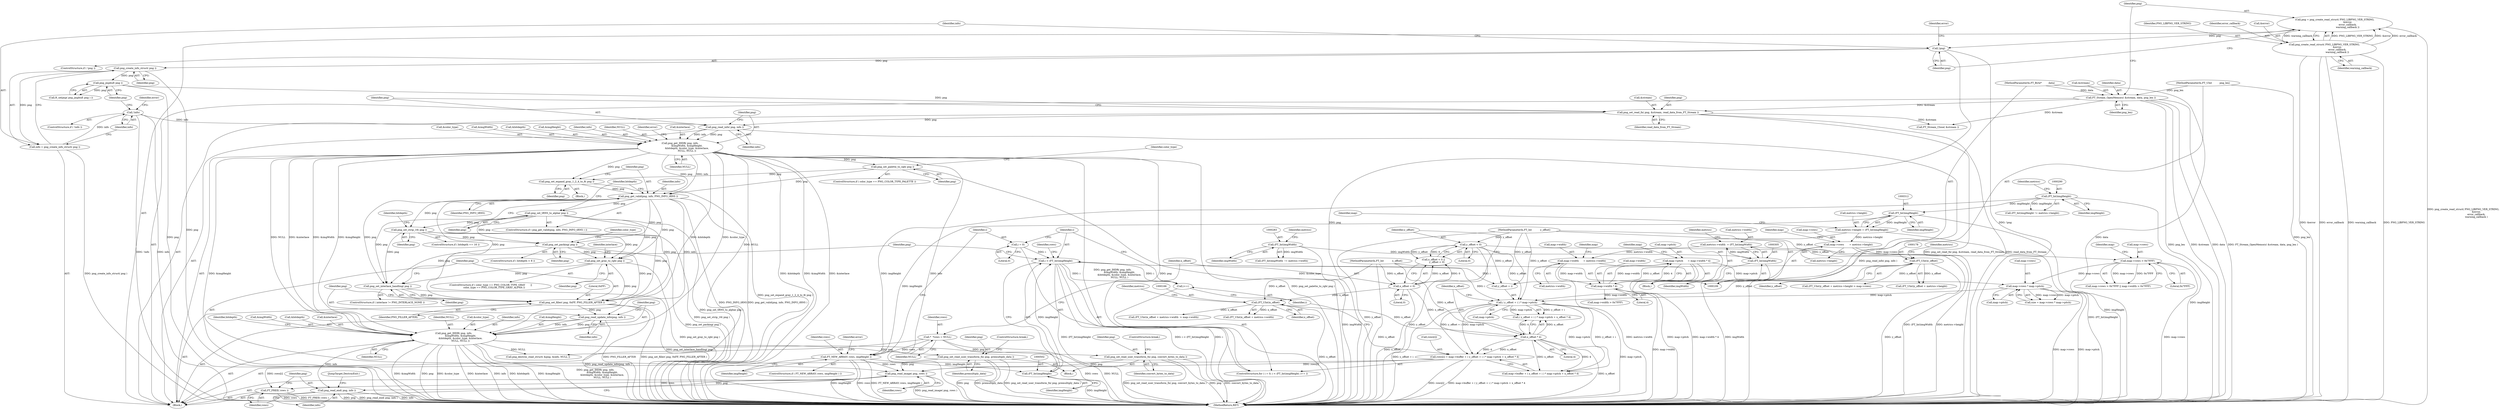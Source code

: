 digraph "0_savannah_b3500af717010137046ec4076d1e1c0641e33727_6@API" {
"1000525" [label="(Call,png_read_image( png, rows ))"];
"1000476" [label="(Call,png_set_read_user_transform_fn( png, premultiply_data ))"];
"1000437" [label="(Call,png_get_IHDR( png, info,\n                  &imgWidth, &imgHeight,\n                  &bitdepth, &color_type, &interlace,\n                  NULL, NULL ))"];
"1000434" [label="(Call,png_read_update_info(png, info ))"];
"1000430" [label="(Call,png_set_filler( png, 0xFF, PNG_FILLER_AFTER ))"];
"1000396" [label="(Call,png_get_valid(png, info, PNG_INFO_tRNS ))"];
"1000259" [label="(Call,png_get_IHDR( png, info,\n                  &imgWidth, &imgHeight,\n                  &bitdepth, &color_type, &interlace,\n                  NULL, NULL ))"];
"1000256" [label="(Call,png_read_info( png, info ))"];
"1000251" [label="(Call,png_set_read_fn( png, &stream, read_data_from_FT_Stream ))"];
"1000243" [label="(Call,png_jmpbuf( png ))"];
"1000225" [label="(Call,png_create_info_struct( png ))"];
"1000215" [label="(Call,!png)"];
"1000206" [label="(Call,png = png_create_read_struct( PNG_LIBPNG_VER_STRING,\n                                  &error,\n                                  error_callback,\n                                  warning_callback ))"];
"1000208" [label="(Call,png_create_read_struct( PNG_LIBPNG_VER_STRING,\n                                  &error,\n                                  error_callback,\n                                  warning_callback ))"];
"1000201" [label="(Call,FT_Stream_OpenMemory( &stream, data, png_len ))"];
"1000116" [label="(MethodParameterIn,FT_Byte*         data)"];
"1000117" [label="(MethodParameterIn,FT_UInt          png_len)"];
"1000228" [label="(Call,!info)"];
"1000223" [label="(Call,info = png_create_info_struct( png ))"];
"1000393" [label="(Call,png_set_expand_gray_1_2_4_to_8( png ))"];
"1000386" [label="(Call,png_set_palette_to_rgb( png ))"];
"1000400" [label="(Call,png_set_tRNS_to_alpha( png ))"];
"1000406" [label="(Call,png_set_strip_16( png ))"];
"1000422" [label="(Call,png_set_gray_to_rgb( png ))"];
"1000412" [label="(Call,png_set_packing( png ))"];
"1000428" [label="(Call,png_set_interlace_handling( png ))"];
"1000481" [label="(Call,png_set_read_user_transform_fn( png, convert_bytes_to_data ))"];
"1000506" [label="(Call,rows[i] = map->buffer + ( y_offset + i ) * map->pitch + x_offset * 4)"];
"1000515" [label="(Call,( y_offset + i ) * map->pitch)"];
"1000177" [label="(Call,(FT_UInt)y_offset)"];
"1000149" [label="(Call,y_offset < 0)"];
"1000112" [label="(MethodParameterIn,FT_Int           y_offset)"];
"1000499" [label="(Call,i < (FT_Int)imgHeight)"];
"1000496" [label="(Call,i = 0)"];
"1000504" [label="(Call,i++)"];
"1000501" [label="(Call,(FT_Int)imgHeight)"];
"1000486" [label="(Call,FT_NEW_ARRAY( rows, imgHeight ))"];
"1000141" [label="(Call,*  *rows = NULL)"];
"1000289" [label="(Call,(FT_Int)imgHeight)"];
"1000311" [label="(Call,(FT_Int)imgHeight)"];
"1000367" [label="(Call,map->rows * map->pitch)"];
"1000349" [label="(Call,map->rows > 0x7FFF)"];
"1000321" [label="(Call,map->rows       = metrics->height)"];
"1000307" [label="(Call,metrics->height = (FT_Int)imgHeight)"];
"1000333" [label="(Call,map->pitch      = map->width * 4)"];
"1000337" [label="(Call,map->width * 4)"];
"1000314" [label="(Call,map->width      = metrics->width)"];
"1000300" [label="(Call,metrics->width  = (FT_Int)imgWidth)"];
"1000304" [label="(Call,(FT_Int)imgWidth)"];
"1000282" [label="(Call,(FT_Int)imgWidth)"];
"1000522" [label="(Call,x_offset * 4)"];
"1000165" [label="(Call,(FT_UInt)x_offset)"];
"1000146" [label="(Call,x_offset < 0)"];
"1000111" [label="(MethodParameterIn,FT_Int           x_offset)"];
"1000528" [label="(Call,FT_FREE( rows ))"];
"1000530" [label="(Call,png_read_end( png, info ))"];
"1000519" [label="(Call,map->pitch)"];
"1000479" [label="(ControlStructure,break;)"];
"1000498" [label="(Literal,0)"];
"1000204" [label="(Identifier,data)"];
"1000431" [label="(Identifier,png)"];
"1000414" [label="(ControlStructure,if ( color_type == PNG_COLOR_TYPE_GRAY       ||\n         color_type == PNG_COLOR_TYPE_GRAY_ALPHA ))"];
"1000276" [label="(Identifier,error)"];
"1000225" [label="(Call,png_create_info_struct( png ))"];
"1000382" [label="(ControlStructure,if ( color_type == PNG_COLOR_TYPE_PALETTE ))"];
"1000438" [label="(Identifier,png)"];
"1000430" [label="(Call,png_set_filler( png, 0xFF, PNG_FILLER_AFTER ))"];
"1000435" [label="(Identifier,png)"];
"1000450" [label="(Identifier,NULL)"];
"1000281" [label="(Call,(FT_Int)imgWidth  != metrics->width)"];
"1000270" [label="(Call,&interlace)"];
"1000268" [label="(Call,&color_type)"];
"1000251" [label="(Call,png_set_read_fn( png, &stream, read_data_from_FT_Stream ))"];
"1000314" [label="(Call,map->width      = metrics->width)"];
"1000242" [label="(Call,ft_setjmp( png_jmpbuf( png ) ))"];
"1000219" [label="(Identifier,error)"];
"1000116" [label="(MethodParameterIn,FT_Byte*         data)"];
"1000175" [label="(Call,(FT_UInt)y_offset + metrics->height > map->rows)"];
"1000215" [label="(Call,!png)"];
"1000176" [label="(Call,(FT_UInt)y_offset + metrics->height)"];
"1000334" [label="(Call,map->pitch)"];
"1000528" [label="(Call,FT_FREE( rows ))"];
"1000407" [label="(Identifier,png)"];
"1000546" [label="(MethodReturn,RET)"];
"1000260" [label="(Identifier,png)"];
"1000423" [label="(Identifier,png)"];
"1000482" [label="(Identifier,png)"];
"1000150" [label="(Identifier,y_offset)"];
"1000524" [label="(Literal,4)"];
"1000417" [label="(Identifier,color_type)"];
"1000436" [label="(Identifier,info)"];
"1000397" [label="(Identifier,png)"];
"1000212" [label="(Identifier,error_callback)"];
"1000253" [label="(Call,&stream)"];
"1000485" [label="(ControlStructure,if ( FT_NEW_ARRAY( rows, imgHeight ) ))"];
"1000181" [label="(Identifier,metrics)"];
"1000504" [label="(Call,i++)"];
"1000311" [label="(Call,(FT_Int)imgHeight)"];
"1000262" [label="(Call,&imgWidth)"];
"1000321" [label="(Call,map->rows       = metrics->height)"];
"1000256" [label="(Call,png_read_info( png, info ))"];
"1000226" [label="(Identifier,png)"];
"1000406" [label="(Call,png_set_strip_16( png ))"];
"1000224" [label="(Identifier,info)"];
"1000368" [label="(Call,map->rows)"];
"1000387" [label="(Identifier,png)"];
"1000243" [label="(Call,png_jmpbuf( png ))"];
"1000534" [label="(Call,png_destroy_read_struct( &png, &info, NULL ))"];
"1000367" [label="(Call,map->rows * map->pitch)"];
"1000530" [label="(Call,png_read_end( png, info ))"];
"1000316" [label="(Identifier,map)"];
"1000165" [label="(Call,(FT_UInt)x_offset)"];
"1000446" [label="(Call,&color_type)"];
"1000309" [label="(Identifier,metrics)"];
"1000207" [label="(Identifier,png)"];
"1000289" [label="(Call,(FT_Int)imgHeight)"];
"1000476" [label="(Call,png_set_read_user_transform_fn( png, premultiply_data ))"];
"1000151" [label="(Literal,0)"];
"1000496" [label="(Call,i = 0)"];
"1000486" [label="(Call,FT_NEW_ARRAY( rows, imgHeight ))"];
"1000313" [label="(Identifier,imgHeight)"];
"1000216" [label="(Identifier,png)"];
"1000527" [label="(Identifier,rows)"];
"1000147" [label="(Identifier,x_offset)"];
"1000434" [label="(Call,png_read_update_info(png, info ))"];
"1000148" [label="(Literal,0)"];
"1000439" [label="(Identifier,info)"];
"1000508" [label="(Identifier,rows)"];
"1000442" [label="(Call,&imgHeight)"];
"1000522" [label="(Call,x_offset * 4)"];
"1000516" [label="(Call,y_offset + i)"];
"1000510" [label="(Call,map->buffer + ( y_offset + i ) * map->pitch + x_offset * 4)"];
"1000433" [label="(Identifier,PNG_FILLER_AFTER)"];
"1000145" [label="(Call,x_offset < 0 ||\n         y_offset < 0)"];
"1000177" [label="(Call,(FT_UInt)y_offset)"];
"1000146" [label="(Call,x_offset < 0)"];
"1000401" [label="(Identifier,png)"];
"1000429" [label="(Identifier,png)"];
"1000529" [label="(Identifier,rows)"];
"1000532" [label="(Identifier,info)"];
"1000503" [label="(Identifier,imgHeight)"];
"1000356" [label="(Identifier,map)"];
"1000304" [label="(Call,(FT_Int)imgWidth)"];
"1000286" [label="(Identifier,metrics)"];
"1000455" [label="(Identifier,bitdepth)"];
"1000111" [label="(MethodParameterIn,FT_Int           x_offset)"];
"1000531" [label="(Identifier,png)"];
"1000273" [label="(Identifier,NULL)"];
"1000227" [label="(ControlStructure,if ( !info ))"];
"1000533" [label="(JumpTarget,DestroyExit:)"];
"1000526" [label="(Identifier,png)"];
"1000149" [label="(Call,y_offset < 0)"];
"1000315" [label="(Call,map->width)"];
"1000514" [label="(Call,( y_offset + i ) * map->pitch + x_offset * 4)"];
"1000338" [label="(Call,map->width)"];
"1000163" [label="(Call,(FT_UInt)x_offset + metrics->width  > map->width)"];
"1000392" [label="(Block,)"];
"1000408" [label="(ControlStructure,if ( bitdepth < 8 ))"];
"1000432" [label="(Literal,0xFF)"];
"1000350" [label="(Call,map->rows)"];
"1000488" [label="(Identifier,imgHeight)"];
"1000484" [label="(ControlStructure,break;)"];
"1000396" [label="(Call,png_get_valid(png, info, PNG_INFO_tRNS ))"];
"1000440" [label="(Call,&imgWidth)"];
"1000333" [label="(Call,map->pitch      = map->width * 4)"];
"1000481" [label="(Call,png_set_read_user_transform_fn( png, convert_bytes_to_data ))"];
"1000206" [label="(Call,png = png_create_read_struct( PNG_LIBPNG_VER_STRING,\n                                  &error,\n                                  error_callback,\n                                  warning_callback ))"];
"1000318" [label="(Call,metrics->width)"];
"1000451" [label="(Identifier,NULL)"];
"1000228" [label="(Call,!info)"];
"1000478" [label="(Identifier,premultiply_data)"];
"1000282" [label="(Call,(FT_Int)imgWidth)"];
"1000473" [label="(Block,)"];
"1000232" [label="(Identifier,error)"];
"1000112" [label="(MethodParameterIn,FT_Int           y_offset)"];
"1000164" [label="(Call,(FT_UInt)x_offset + metrics->width)"];
"1000365" [label="(Call,size = map->rows * map->pitch)"];
"1000266" [label="(Call,&bitdepth)"];
"1000371" [label="(Call,map->pitch)"];
"1000483" [label="(Identifier,convert_bytes_to_data)"];
"1000325" [label="(Call,metrics->height)"];
"1000308" [label="(Call,metrics->height)"];
"1000507" [label="(Call,rows[i])"];
"1000209" [label="(Identifier,PNG_LIBPNG_VER_STRING)"];
"1000261" [label="(Identifier,info)"];
"1000214" [label="(ControlStructure,if ( !png ))"];
"1000353" [label="(Literal,0x7FFF)"];
"1000307" [label="(Call,metrics->height = (FT_Int)imgHeight)"];
"1000119" [label="(Block,)"];
"1000410" [label="(Identifier,bitdepth)"];
"1000264" [label="(Call,&imgHeight)"];
"1000244" [label="(Identifier,png)"];
"1000117" [label="(MethodParameterIn,FT_UInt          png_len)"];
"1000229" [label="(Identifier,info)"];
"1000426" [label="(Identifier,interlace)"];
"1000487" [label="(Identifier,rows)"];
"1000398" [label="(Identifier,info)"];
"1000500" [label="(Identifier,i)"];
"1000348" [label="(Call,map->rows > 0x7FFF || map->width > 0x7FFF)"];
"1000272" [label="(Identifier,NULL)"];
"1000341" [label="(Literal,4)"];
"1000505" [label="(Identifier,i)"];
"1000523" [label="(Identifier,x_offset)"];
"1000143" [label="(Identifier,NULL)"];
"1000300" [label="(Call,metrics->width  = (FT_Int)imgWidth)"];
"1000293" [label="(Identifier,metrics)"];
"1000258" [label="(Identifier,info)"];
"1000306" [label="(Identifier,imgWidth)"];
"1000444" [label="(Call,&bitdepth)"];
"1000301" [label="(Call,metrics->width)"];
"1000477" [label="(Identifier,png)"];
"1000223" [label="(Call,info = png_create_info_struct( png ))"];
"1000428" [label="(Call,png_set_interlace_handling( png ))"];
"1000208" [label="(Call,png_create_read_struct( PNG_LIBPNG_VER_STRING,\n                                  &error,\n                                  error_callback,\n                                  warning_callback ))"];
"1000322" [label="(Call,map->rows)"];
"1000349" [label="(Call,map->rows > 0x7FFF)"];
"1000413" [label="(Identifier,png)"];
"1000330" [label="(Identifier,map)"];
"1000354" [label="(Call,map->width > 0x7FFF)"];
"1000179" [label="(Identifier,y_offset)"];
"1000394" [label="(Identifier,png)"];
"1000393" [label="(Call,png_set_expand_gray_1_2_4_to_8( png ))"];
"1000495" [label="(ControlStructure,for ( i = 0; i < (FT_Int)imgHeight; i++ ))"];
"1000255" [label="(Identifier,read_data_from_FT_Stream)"];
"1000525" [label="(Call,png_read_image( png, rows ))"];
"1000506" [label="(Call,rows[i] = map->buffer + ( y_offset + i ) * map->pitch + x_offset * 4)"];
"1000201" [label="(Call,FT_Stream_OpenMemory( &stream, data, png_len ))"];
"1000402" [label="(ControlStructure,if ( bitdepth == 16 ))"];
"1000399" [label="(Identifier,PNG_INFO_tRNS)"];
"1000291" [label="(Identifier,imgHeight)"];
"1000298" [label="(Block,)"];
"1000202" [label="(Call,&stream)"];
"1000412" [label="(Call,png_set_packing( png ))"];
"1000424" [label="(ControlStructure,if ( interlace != PNG_INTERLACE_NONE ))"];
"1000515" [label="(Call,( y_offset + i ) * map->pitch)"];
"1000169" [label="(Identifier,metrics)"];
"1000259" [label="(Call,png_get_IHDR( png, info,\n                  &imgWidth, &imgHeight,\n                  &bitdepth, &color_type, &interlace,\n                  NULL, NULL ))"];
"1000395" [label="(ControlStructure,if ( png_get_valid(png, info, PNG_INFO_tRNS ) ))"];
"1000437" [label="(Call,png_get_IHDR( png, info,\n                  &imgWidth, &imgHeight,\n                  &bitdepth, &color_type, &interlace,\n                  NULL, NULL ))"];
"1000491" [label="(Identifier,error)"];
"1000404" [label="(Identifier,bitdepth)"];
"1000205" [label="(Identifier,png_len)"];
"1000386" [label="(Call,png_set_palette_to_rgb( png ))"];
"1000323" [label="(Identifier,map)"];
"1000284" [label="(Identifier,imgWidth)"];
"1000390" [label="(Identifier,color_type)"];
"1000448" [label="(Call,&interlace)"];
"1000337" [label="(Call,map->width * 4)"];
"1000210" [label="(Call,&error)"];
"1000501" [label="(Call,(FT_Int)imgHeight)"];
"1000497" [label="(Identifier,i)"];
"1000142" [label="(Identifier,rows)"];
"1000540" [label="(Call,FT_Stream_Close( &stream ))"];
"1000344" [label="(Identifier,map)"];
"1000213" [label="(Identifier,warning_callback)"];
"1000252" [label="(Identifier,png)"];
"1000141" [label="(Call,*  *rows = NULL)"];
"1000257" [label="(Identifier,png)"];
"1000167" [label="(Identifier,x_offset)"];
"1000499" [label="(Call,i < (FT_Int)imgHeight)"];
"1000400" [label="(Call,png_set_tRNS_to_alpha( png ))"];
"1000288" [label="(Call,(FT_Int)imgHeight != metrics->height)"];
"1000422" [label="(Call,png_set_gray_to_rgb( png ))"];
"1000525" -> "1000119"  [label="AST: "];
"1000525" -> "1000527"  [label="CFG: "];
"1000526" -> "1000525"  [label="AST: "];
"1000527" -> "1000525"  [label="AST: "];
"1000529" -> "1000525"  [label="CFG: "];
"1000525" -> "1000546"  [label="DDG: png_read_image( png, rows )"];
"1000476" -> "1000525"  [label="DDG: png"];
"1000481" -> "1000525"  [label="DDG: png"];
"1000506" -> "1000525"  [label="DDG: rows[i]"];
"1000486" -> "1000525"  [label="DDG: rows"];
"1000525" -> "1000528"  [label="DDG: rows"];
"1000525" -> "1000530"  [label="DDG: png"];
"1000476" -> "1000473"  [label="AST: "];
"1000476" -> "1000478"  [label="CFG: "];
"1000477" -> "1000476"  [label="AST: "];
"1000478" -> "1000476"  [label="AST: "];
"1000479" -> "1000476"  [label="CFG: "];
"1000476" -> "1000546"  [label="DDG: png_set_read_user_transform_fn( png, premultiply_data )"];
"1000476" -> "1000546"  [label="DDG: png"];
"1000476" -> "1000546"  [label="DDG: premultiply_data"];
"1000437" -> "1000476"  [label="DDG: png"];
"1000437" -> "1000119"  [label="AST: "];
"1000437" -> "1000451"  [label="CFG: "];
"1000438" -> "1000437"  [label="AST: "];
"1000439" -> "1000437"  [label="AST: "];
"1000440" -> "1000437"  [label="AST: "];
"1000442" -> "1000437"  [label="AST: "];
"1000444" -> "1000437"  [label="AST: "];
"1000446" -> "1000437"  [label="AST: "];
"1000448" -> "1000437"  [label="AST: "];
"1000450" -> "1000437"  [label="AST: "];
"1000451" -> "1000437"  [label="AST: "];
"1000455" -> "1000437"  [label="CFG: "];
"1000437" -> "1000546"  [label="DDG: &imgHeight"];
"1000437" -> "1000546"  [label="DDG: png_get_IHDR( png, info,\n                  &imgWidth, &imgHeight,\n                  &bitdepth, &color_type, &interlace,\n                  NULL, NULL )"];
"1000437" -> "1000546"  [label="DDG: &imgWidth"];
"1000437" -> "1000546"  [label="DDG: png"];
"1000437" -> "1000546"  [label="DDG: &color_type"];
"1000437" -> "1000546"  [label="DDG: &interlace"];
"1000437" -> "1000546"  [label="DDG: info"];
"1000437" -> "1000546"  [label="DDG: &bitdepth"];
"1000434" -> "1000437"  [label="DDG: png"];
"1000434" -> "1000437"  [label="DDG: info"];
"1000259" -> "1000437"  [label="DDG: &imgWidth"];
"1000259" -> "1000437"  [label="DDG: &imgHeight"];
"1000259" -> "1000437"  [label="DDG: &bitdepth"];
"1000259" -> "1000437"  [label="DDG: &color_type"];
"1000259" -> "1000437"  [label="DDG: &interlace"];
"1000259" -> "1000437"  [label="DDG: NULL"];
"1000437" -> "1000481"  [label="DDG: png"];
"1000437" -> "1000530"  [label="DDG: info"];
"1000437" -> "1000534"  [label="DDG: NULL"];
"1000434" -> "1000119"  [label="AST: "];
"1000434" -> "1000436"  [label="CFG: "];
"1000435" -> "1000434"  [label="AST: "];
"1000436" -> "1000434"  [label="AST: "];
"1000438" -> "1000434"  [label="CFG: "];
"1000434" -> "1000546"  [label="DDG: png_read_update_info(png, info )"];
"1000430" -> "1000434"  [label="DDG: png"];
"1000396" -> "1000434"  [label="DDG: info"];
"1000430" -> "1000119"  [label="AST: "];
"1000430" -> "1000433"  [label="CFG: "];
"1000431" -> "1000430"  [label="AST: "];
"1000432" -> "1000430"  [label="AST: "];
"1000433" -> "1000430"  [label="AST: "];
"1000435" -> "1000430"  [label="CFG: "];
"1000430" -> "1000546"  [label="DDG: PNG_FILLER_AFTER"];
"1000430" -> "1000546"  [label="DDG: png_set_filler( png, 0xFF, PNG_FILLER_AFTER )"];
"1000396" -> "1000430"  [label="DDG: png"];
"1000400" -> "1000430"  [label="DDG: png"];
"1000406" -> "1000430"  [label="DDG: png"];
"1000422" -> "1000430"  [label="DDG: png"];
"1000412" -> "1000430"  [label="DDG: png"];
"1000428" -> "1000430"  [label="DDG: png"];
"1000396" -> "1000395"  [label="AST: "];
"1000396" -> "1000399"  [label="CFG: "];
"1000397" -> "1000396"  [label="AST: "];
"1000398" -> "1000396"  [label="AST: "];
"1000399" -> "1000396"  [label="AST: "];
"1000401" -> "1000396"  [label="CFG: "];
"1000404" -> "1000396"  [label="CFG: "];
"1000396" -> "1000546"  [label="DDG: png_get_valid(png, info, PNG_INFO_tRNS )"];
"1000396" -> "1000546"  [label="DDG: PNG_INFO_tRNS"];
"1000259" -> "1000396"  [label="DDG: png"];
"1000259" -> "1000396"  [label="DDG: info"];
"1000393" -> "1000396"  [label="DDG: png"];
"1000386" -> "1000396"  [label="DDG: png"];
"1000396" -> "1000400"  [label="DDG: png"];
"1000396" -> "1000406"  [label="DDG: png"];
"1000396" -> "1000412"  [label="DDG: png"];
"1000396" -> "1000422"  [label="DDG: png"];
"1000396" -> "1000428"  [label="DDG: png"];
"1000259" -> "1000119"  [label="AST: "];
"1000259" -> "1000273"  [label="CFG: "];
"1000260" -> "1000259"  [label="AST: "];
"1000261" -> "1000259"  [label="AST: "];
"1000262" -> "1000259"  [label="AST: "];
"1000264" -> "1000259"  [label="AST: "];
"1000266" -> "1000259"  [label="AST: "];
"1000268" -> "1000259"  [label="AST: "];
"1000270" -> "1000259"  [label="AST: "];
"1000272" -> "1000259"  [label="AST: "];
"1000273" -> "1000259"  [label="AST: "];
"1000276" -> "1000259"  [label="CFG: "];
"1000259" -> "1000546"  [label="DDG: png_get_IHDR( png, info,\n                  &imgWidth, &imgHeight,\n                  &bitdepth, &color_type, &interlace,\n                  NULL, NULL )"];
"1000259" -> "1000546"  [label="DDG: png"];
"1000259" -> "1000546"  [label="DDG: &color_type"];
"1000259" -> "1000546"  [label="DDG: &imgHeight"];
"1000259" -> "1000546"  [label="DDG: &bitdepth"];
"1000259" -> "1000546"  [label="DDG: &imgWidth"];
"1000259" -> "1000546"  [label="DDG: &interlace"];
"1000259" -> "1000546"  [label="DDG: info"];
"1000256" -> "1000259"  [label="DDG: png"];
"1000256" -> "1000259"  [label="DDG: info"];
"1000259" -> "1000386"  [label="DDG: png"];
"1000259" -> "1000393"  [label="DDG: png"];
"1000259" -> "1000534"  [label="DDG: NULL"];
"1000256" -> "1000119"  [label="AST: "];
"1000256" -> "1000258"  [label="CFG: "];
"1000257" -> "1000256"  [label="AST: "];
"1000258" -> "1000256"  [label="AST: "];
"1000260" -> "1000256"  [label="CFG: "];
"1000256" -> "1000546"  [label="DDG: png_read_info( png, info )"];
"1000251" -> "1000256"  [label="DDG: png"];
"1000228" -> "1000256"  [label="DDG: info"];
"1000251" -> "1000119"  [label="AST: "];
"1000251" -> "1000255"  [label="CFG: "];
"1000252" -> "1000251"  [label="AST: "];
"1000253" -> "1000251"  [label="AST: "];
"1000255" -> "1000251"  [label="AST: "];
"1000257" -> "1000251"  [label="CFG: "];
"1000251" -> "1000546"  [label="DDG: png_set_read_fn( png, &stream, read_data_from_FT_Stream )"];
"1000251" -> "1000546"  [label="DDG: read_data_from_FT_Stream"];
"1000243" -> "1000251"  [label="DDG: png"];
"1000201" -> "1000251"  [label="DDG: &stream"];
"1000251" -> "1000540"  [label="DDG: &stream"];
"1000243" -> "1000242"  [label="AST: "];
"1000243" -> "1000244"  [label="CFG: "];
"1000244" -> "1000243"  [label="AST: "];
"1000242" -> "1000243"  [label="CFG: "];
"1000243" -> "1000546"  [label="DDG: png"];
"1000243" -> "1000242"  [label="DDG: png"];
"1000225" -> "1000243"  [label="DDG: png"];
"1000225" -> "1000223"  [label="AST: "];
"1000225" -> "1000226"  [label="CFG: "];
"1000226" -> "1000225"  [label="AST: "];
"1000223" -> "1000225"  [label="CFG: "];
"1000225" -> "1000546"  [label="DDG: png"];
"1000225" -> "1000223"  [label="DDG: png"];
"1000215" -> "1000225"  [label="DDG: png"];
"1000215" -> "1000214"  [label="AST: "];
"1000215" -> "1000216"  [label="CFG: "];
"1000216" -> "1000215"  [label="AST: "];
"1000219" -> "1000215"  [label="CFG: "];
"1000224" -> "1000215"  [label="CFG: "];
"1000215" -> "1000546"  [label="DDG: png"];
"1000215" -> "1000546"  [label="DDG: !png"];
"1000206" -> "1000215"  [label="DDG: png"];
"1000206" -> "1000119"  [label="AST: "];
"1000206" -> "1000208"  [label="CFG: "];
"1000207" -> "1000206"  [label="AST: "];
"1000208" -> "1000206"  [label="AST: "];
"1000216" -> "1000206"  [label="CFG: "];
"1000206" -> "1000546"  [label="DDG: png_create_read_struct( PNG_LIBPNG_VER_STRING,\n                                  &error,\n                                  error_callback,\n                                  warning_callback )"];
"1000208" -> "1000206"  [label="DDG: PNG_LIBPNG_VER_STRING"];
"1000208" -> "1000206"  [label="DDG: &error"];
"1000208" -> "1000206"  [label="DDG: error_callback"];
"1000208" -> "1000206"  [label="DDG: warning_callback"];
"1000208" -> "1000213"  [label="CFG: "];
"1000209" -> "1000208"  [label="AST: "];
"1000210" -> "1000208"  [label="AST: "];
"1000212" -> "1000208"  [label="AST: "];
"1000213" -> "1000208"  [label="AST: "];
"1000208" -> "1000546"  [label="DDG: PNG_LIBPNG_VER_STRING"];
"1000208" -> "1000546"  [label="DDG: &error"];
"1000208" -> "1000546"  [label="DDG: error_callback"];
"1000208" -> "1000546"  [label="DDG: warning_callback"];
"1000201" -> "1000119"  [label="AST: "];
"1000201" -> "1000205"  [label="CFG: "];
"1000202" -> "1000201"  [label="AST: "];
"1000204" -> "1000201"  [label="AST: "];
"1000205" -> "1000201"  [label="AST: "];
"1000207" -> "1000201"  [label="CFG: "];
"1000201" -> "1000546"  [label="DDG: FT_Stream_OpenMemory( &stream, data, png_len )"];
"1000201" -> "1000546"  [label="DDG: png_len"];
"1000201" -> "1000546"  [label="DDG: &stream"];
"1000201" -> "1000546"  [label="DDG: data"];
"1000116" -> "1000201"  [label="DDG: data"];
"1000117" -> "1000201"  [label="DDG: png_len"];
"1000201" -> "1000540"  [label="DDG: &stream"];
"1000116" -> "1000109"  [label="AST: "];
"1000116" -> "1000546"  [label="DDG: data"];
"1000117" -> "1000109"  [label="AST: "];
"1000117" -> "1000546"  [label="DDG: png_len"];
"1000228" -> "1000227"  [label="AST: "];
"1000228" -> "1000229"  [label="CFG: "];
"1000229" -> "1000228"  [label="AST: "];
"1000232" -> "1000228"  [label="CFG: "];
"1000244" -> "1000228"  [label="CFG: "];
"1000228" -> "1000546"  [label="DDG: !info"];
"1000228" -> "1000546"  [label="DDG: info"];
"1000223" -> "1000228"  [label="DDG: info"];
"1000223" -> "1000119"  [label="AST: "];
"1000224" -> "1000223"  [label="AST: "];
"1000229" -> "1000223"  [label="CFG: "];
"1000223" -> "1000546"  [label="DDG: png_create_info_struct( png )"];
"1000393" -> "1000392"  [label="AST: "];
"1000393" -> "1000394"  [label="CFG: "];
"1000394" -> "1000393"  [label="AST: "];
"1000397" -> "1000393"  [label="CFG: "];
"1000393" -> "1000546"  [label="DDG: png_set_expand_gray_1_2_4_to_8( png )"];
"1000386" -> "1000393"  [label="DDG: png"];
"1000386" -> "1000382"  [label="AST: "];
"1000386" -> "1000387"  [label="CFG: "];
"1000387" -> "1000386"  [label="AST: "];
"1000390" -> "1000386"  [label="CFG: "];
"1000386" -> "1000546"  [label="DDG: png_set_palette_to_rgb( png )"];
"1000400" -> "1000395"  [label="AST: "];
"1000400" -> "1000401"  [label="CFG: "];
"1000401" -> "1000400"  [label="AST: "];
"1000404" -> "1000400"  [label="CFG: "];
"1000400" -> "1000546"  [label="DDG: png_set_tRNS_to_alpha( png )"];
"1000400" -> "1000406"  [label="DDG: png"];
"1000400" -> "1000412"  [label="DDG: png"];
"1000400" -> "1000422"  [label="DDG: png"];
"1000400" -> "1000428"  [label="DDG: png"];
"1000406" -> "1000402"  [label="AST: "];
"1000406" -> "1000407"  [label="CFG: "];
"1000407" -> "1000406"  [label="AST: "];
"1000410" -> "1000406"  [label="CFG: "];
"1000406" -> "1000546"  [label="DDG: png_set_strip_16( png )"];
"1000406" -> "1000412"  [label="DDG: png"];
"1000406" -> "1000422"  [label="DDG: png"];
"1000406" -> "1000428"  [label="DDG: png"];
"1000422" -> "1000414"  [label="AST: "];
"1000422" -> "1000423"  [label="CFG: "];
"1000423" -> "1000422"  [label="AST: "];
"1000426" -> "1000422"  [label="CFG: "];
"1000422" -> "1000546"  [label="DDG: png_set_gray_to_rgb( png )"];
"1000412" -> "1000422"  [label="DDG: png"];
"1000422" -> "1000428"  [label="DDG: png"];
"1000412" -> "1000408"  [label="AST: "];
"1000412" -> "1000413"  [label="CFG: "];
"1000413" -> "1000412"  [label="AST: "];
"1000417" -> "1000412"  [label="CFG: "];
"1000412" -> "1000546"  [label="DDG: png_set_packing( png )"];
"1000412" -> "1000428"  [label="DDG: png"];
"1000428" -> "1000424"  [label="AST: "];
"1000428" -> "1000429"  [label="CFG: "];
"1000429" -> "1000428"  [label="AST: "];
"1000431" -> "1000428"  [label="CFG: "];
"1000428" -> "1000546"  [label="DDG: png_set_interlace_handling( png )"];
"1000481" -> "1000473"  [label="AST: "];
"1000481" -> "1000483"  [label="CFG: "];
"1000482" -> "1000481"  [label="AST: "];
"1000483" -> "1000481"  [label="AST: "];
"1000484" -> "1000481"  [label="CFG: "];
"1000481" -> "1000546"  [label="DDG: convert_bytes_to_data"];
"1000481" -> "1000546"  [label="DDG: png_set_read_user_transform_fn( png, convert_bytes_to_data )"];
"1000481" -> "1000546"  [label="DDG: png"];
"1000506" -> "1000495"  [label="AST: "];
"1000506" -> "1000510"  [label="CFG: "];
"1000507" -> "1000506"  [label="AST: "];
"1000510" -> "1000506"  [label="AST: "];
"1000505" -> "1000506"  [label="CFG: "];
"1000506" -> "1000546"  [label="DDG: rows[i]"];
"1000506" -> "1000546"  [label="DDG: map->buffer + ( y_offset + i ) * map->pitch + x_offset * 4"];
"1000515" -> "1000506"  [label="DDG: y_offset + i"];
"1000515" -> "1000506"  [label="DDG: map->pitch"];
"1000522" -> "1000506"  [label="DDG: x_offset"];
"1000522" -> "1000506"  [label="DDG: 4"];
"1000506" -> "1000528"  [label="DDG: rows[i]"];
"1000515" -> "1000514"  [label="AST: "];
"1000515" -> "1000519"  [label="CFG: "];
"1000516" -> "1000515"  [label="AST: "];
"1000519" -> "1000515"  [label="AST: "];
"1000523" -> "1000515"  [label="CFG: "];
"1000515" -> "1000546"  [label="DDG: map->pitch"];
"1000515" -> "1000546"  [label="DDG: y_offset + i"];
"1000515" -> "1000510"  [label="DDG: y_offset + i"];
"1000515" -> "1000510"  [label="DDG: map->pitch"];
"1000515" -> "1000514"  [label="DDG: y_offset + i"];
"1000515" -> "1000514"  [label="DDG: map->pitch"];
"1000177" -> "1000515"  [label="DDG: y_offset"];
"1000149" -> "1000515"  [label="DDG: y_offset"];
"1000112" -> "1000515"  [label="DDG: y_offset"];
"1000499" -> "1000515"  [label="DDG: i"];
"1000367" -> "1000515"  [label="DDG: map->pitch"];
"1000177" -> "1000176"  [label="AST: "];
"1000177" -> "1000179"  [label="CFG: "];
"1000178" -> "1000177"  [label="AST: "];
"1000179" -> "1000177"  [label="AST: "];
"1000181" -> "1000177"  [label="CFG: "];
"1000177" -> "1000546"  [label="DDG: y_offset"];
"1000177" -> "1000175"  [label="DDG: y_offset"];
"1000177" -> "1000176"  [label="DDG: y_offset"];
"1000149" -> "1000177"  [label="DDG: y_offset"];
"1000112" -> "1000177"  [label="DDG: y_offset"];
"1000177" -> "1000516"  [label="DDG: y_offset"];
"1000149" -> "1000145"  [label="AST: "];
"1000149" -> "1000151"  [label="CFG: "];
"1000150" -> "1000149"  [label="AST: "];
"1000151" -> "1000149"  [label="AST: "];
"1000145" -> "1000149"  [label="CFG: "];
"1000149" -> "1000546"  [label="DDG: y_offset"];
"1000149" -> "1000145"  [label="DDG: y_offset"];
"1000149" -> "1000145"  [label="DDG: 0"];
"1000112" -> "1000149"  [label="DDG: y_offset"];
"1000149" -> "1000516"  [label="DDG: y_offset"];
"1000112" -> "1000109"  [label="AST: "];
"1000112" -> "1000546"  [label="DDG: y_offset"];
"1000112" -> "1000516"  [label="DDG: y_offset"];
"1000499" -> "1000495"  [label="AST: "];
"1000499" -> "1000501"  [label="CFG: "];
"1000500" -> "1000499"  [label="AST: "];
"1000501" -> "1000499"  [label="AST: "];
"1000508" -> "1000499"  [label="CFG: "];
"1000526" -> "1000499"  [label="CFG: "];
"1000499" -> "1000546"  [label="DDG: i < (FT_Int)imgHeight"];
"1000499" -> "1000546"  [label="DDG: i"];
"1000499" -> "1000546"  [label="DDG: (FT_Int)imgHeight"];
"1000496" -> "1000499"  [label="DDG: i"];
"1000504" -> "1000499"  [label="DDG: i"];
"1000501" -> "1000499"  [label="DDG: imgHeight"];
"1000499" -> "1000504"  [label="DDG: i"];
"1000499" -> "1000516"  [label="DDG: i"];
"1000496" -> "1000495"  [label="AST: "];
"1000496" -> "1000498"  [label="CFG: "];
"1000497" -> "1000496"  [label="AST: "];
"1000498" -> "1000496"  [label="AST: "];
"1000500" -> "1000496"  [label="CFG: "];
"1000504" -> "1000495"  [label="AST: "];
"1000504" -> "1000505"  [label="CFG: "];
"1000505" -> "1000504"  [label="AST: "];
"1000500" -> "1000504"  [label="CFG: "];
"1000501" -> "1000503"  [label="CFG: "];
"1000502" -> "1000501"  [label="AST: "];
"1000503" -> "1000501"  [label="AST: "];
"1000501" -> "1000546"  [label="DDG: imgHeight"];
"1000486" -> "1000501"  [label="DDG: imgHeight"];
"1000486" -> "1000485"  [label="AST: "];
"1000486" -> "1000488"  [label="CFG: "];
"1000487" -> "1000486"  [label="AST: "];
"1000488" -> "1000486"  [label="AST: "];
"1000491" -> "1000486"  [label="CFG: "];
"1000497" -> "1000486"  [label="CFG: "];
"1000486" -> "1000546"  [label="DDG: FT_NEW_ARRAY( rows, imgHeight )"];
"1000486" -> "1000546"  [label="DDG: imgHeight"];
"1000486" -> "1000546"  [label="DDG: rows"];
"1000141" -> "1000486"  [label="DDG: rows"];
"1000289" -> "1000486"  [label="DDG: imgHeight"];
"1000311" -> "1000486"  [label="DDG: imgHeight"];
"1000141" -> "1000119"  [label="AST: "];
"1000141" -> "1000143"  [label="CFG: "];
"1000142" -> "1000141"  [label="AST: "];
"1000143" -> "1000141"  [label="AST: "];
"1000147" -> "1000141"  [label="CFG: "];
"1000141" -> "1000546"  [label="DDG: rows"];
"1000141" -> "1000546"  [label="DDG: NULL"];
"1000289" -> "1000288"  [label="AST: "];
"1000289" -> "1000291"  [label="CFG: "];
"1000290" -> "1000289"  [label="AST: "];
"1000291" -> "1000289"  [label="AST: "];
"1000293" -> "1000289"  [label="CFG: "];
"1000289" -> "1000546"  [label="DDG: imgHeight"];
"1000289" -> "1000288"  [label="DDG: imgHeight"];
"1000289" -> "1000311"  [label="DDG: imgHeight"];
"1000311" -> "1000307"  [label="AST: "];
"1000311" -> "1000313"  [label="CFG: "];
"1000312" -> "1000311"  [label="AST: "];
"1000313" -> "1000311"  [label="AST: "];
"1000307" -> "1000311"  [label="CFG: "];
"1000311" -> "1000546"  [label="DDG: imgHeight"];
"1000311" -> "1000307"  [label="DDG: imgHeight"];
"1000367" -> "1000365"  [label="AST: "];
"1000367" -> "1000371"  [label="CFG: "];
"1000368" -> "1000367"  [label="AST: "];
"1000371" -> "1000367"  [label="AST: "];
"1000365" -> "1000367"  [label="CFG: "];
"1000367" -> "1000546"  [label="DDG: map->rows"];
"1000367" -> "1000546"  [label="DDG: map->pitch"];
"1000367" -> "1000365"  [label="DDG: map->rows"];
"1000367" -> "1000365"  [label="DDG: map->pitch"];
"1000349" -> "1000367"  [label="DDG: map->rows"];
"1000333" -> "1000367"  [label="DDG: map->pitch"];
"1000349" -> "1000348"  [label="AST: "];
"1000349" -> "1000353"  [label="CFG: "];
"1000350" -> "1000349"  [label="AST: "];
"1000353" -> "1000349"  [label="AST: "];
"1000356" -> "1000349"  [label="CFG: "];
"1000348" -> "1000349"  [label="CFG: "];
"1000349" -> "1000546"  [label="DDG: map->rows"];
"1000349" -> "1000348"  [label="DDG: map->rows"];
"1000349" -> "1000348"  [label="DDG: 0x7FFF"];
"1000321" -> "1000349"  [label="DDG: map->rows"];
"1000321" -> "1000298"  [label="AST: "];
"1000321" -> "1000325"  [label="CFG: "];
"1000322" -> "1000321"  [label="AST: "];
"1000325" -> "1000321"  [label="AST: "];
"1000330" -> "1000321"  [label="CFG: "];
"1000321" -> "1000546"  [label="DDG: metrics->height"];
"1000307" -> "1000321"  [label="DDG: metrics->height"];
"1000307" -> "1000298"  [label="AST: "];
"1000308" -> "1000307"  [label="AST: "];
"1000316" -> "1000307"  [label="CFG: "];
"1000307" -> "1000546"  [label="DDG: (FT_Int)imgHeight"];
"1000333" -> "1000298"  [label="AST: "];
"1000333" -> "1000337"  [label="CFG: "];
"1000334" -> "1000333"  [label="AST: "];
"1000337" -> "1000333"  [label="AST: "];
"1000344" -> "1000333"  [label="CFG: "];
"1000333" -> "1000546"  [label="DDG: map->pitch"];
"1000333" -> "1000546"  [label="DDG: map->width * 4"];
"1000337" -> "1000333"  [label="DDG: map->width"];
"1000337" -> "1000333"  [label="DDG: 4"];
"1000337" -> "1000341"  [label="CFG: "];
"1000338" -> "1000337"  [label="AST: "];
"1000341" -> "1000337"  [label="AST: "];
"1000337" -> "1000546"  [label="DDG: map->width"];
"1000314" -> "1000337"  [label="DDG: map->width"];
"1000337" -> "1000354"  [label="DDG: map->width"];
"1000314" -> "1000298"  [label="AST: "];
"1000314" -> "1000318"  [label="CFG: "];
"1000315" -> "1000314"  [label="AST: "];
"1000318" -> "1000314"  [label="AST: "];
"1000323" -> "1000314"  [label="CFG: "];
"1000314" -> "1000546"  [label="DDG: metrics->width"];
"1000300" -> "1000314"  [label="DDG: metrics->width"];
"1000300" -> "1000298"  [label="AST: "];
"1000300" -> "1000304"  [label="CFG: "];
"1000301" -> "1000300"  [label="AST: "];
"1000304" -> "1000300"  [label="AST: "];
"1000309" -> "1000300"  [label="CFG: "];
"1000300" -> "1000546"  [label="DDG: (FT_Int)imgWidth"];
"1000304" -> "1000300"  [label="DDG: imgWidth"];
"1000304" -> "1000306"  [label="CFG: "];
"1000305" -> "1000304"  [label="AST: "];
"1000306" -> "1000304"  [label="AST: "];
"1000304" -> "1000546"  [label="DDG: imgWidth"];
"1000282" -> "1000304"  [label="DDG: imgWidth"];
"1000282" -> "1000281"  [label="AST: "];
"1000282" -> "1000284"  [label="CFG: "];
"1000283" -> "1000282"  [label="AST: "];
"1000284" -> "1000282"  [label="AST: "];
"1000286" -> "1000282"  [label="CFG: "];
"1000282" -> "1000546"  [label="DDG: imgWidth"];
"1000282" -> "1000281"  [label="DDG: imgWidth"];
"1000522" -> "1000514"  [label="AST: "];
"1000522" -> "1000524"  [label="CFG: "];
"1000523" -> "1000522"  [label="AST: "];
"1000524" -> "1000522"  [label="AST: "];
"1000514" -> "1000522"  [label="CFG: "];
"1000522" -> "1000546"  [label="DDG: x_offset"];
"1000522" -> "1000510"  [label="DDG: x_offset"];
"1000522" -> "1000510"  [label="DDG: 4"];
"1000522" -> "1000514"  [label="DDG: x_offset"];
"1000522" -> "1000514"  [label="DDG: 4"];
"1000165" -> "1000522"  [label="DDG: x_offset"];
"1000146" -> "1000522"  [label="DDG: x_offset"];
"1000111" -> "1000522"  [label="DDG: x_offset"];
"1000165" -> "1000164"  [label="AST: "];
"1000165" -> "1000167"  [label="CFG: "];
"1000166" -> "1000165"  [label="AST: "];
"1000167" -> "1000165"  [label="AST: "];
"1000169" -> "1000165"  [label="CFG: "];
"1000165" -> "1000546"  [label="DDG: x_offset"];
"1000165" -> "1000163"  [label="DDG: x_offset"];
"1000165" -> "1000164"  [label="DDG: x_offset"];
"1000146" -> "1000165"  [label="DDG: x_offset"];
"1000111" -> "1000165"  [label="DDG: x_offset"];
"1000146" -> "1000145"  [label="AST: "];
"1000146" -> "1000148"  [label="CFG: "];
"1000147" -> "1000146"  [label="AST: "];
"1000148" -> "1000146"  [label="AST: "];
"1000150" -> "1000146"  [label="CFG: "];
"1000145" -> "1000146"  [label="CFG: "];
"1000146" -> "1000546"  [label="DDG: x_offset"];
"1000146" -> "1000145"  [label="DDG: x_offset"];
"1000146" -> "1000145"  [label="DDG: 0"];
"1000111" -> "1000146"  [label="DDG: x_offset"];
"1000111" -> "1000109"  [label="AST: "];
"1000111" -> "1000546"  [label="DDG: x_offset"];
"1000528" -> "1000119"  [label="AST: "];
"1000528" -> "1000529"  [label="CFG: "];
"1000529" -> "1000528"  [label="AST: "];
"1000531" -> "1000528"  [label="CFG: "];
"1000528" -> "1000546"  [label="DDG: FT_FREE( rows )"];
"1000528" -> "1000546"  [label="DDG: rows"];
"1000530" -> "1000119"  [label="AST: "];
"1000530" -> "1000532"  [label="CFG: "];
"1000531" -> "1000530"  [label="AST: "];
"1000532" -> "1000530"  [label="AST: "];
"1000533" -> "1000530"  [label="CFG: "];
"1000530" -> "1000546"  [label="DDG: png"];
"1000530" -> "1000546"  [label="DDG: png_read_end( png, info )"];
"1000530" -> "1000546"  [label="DDG: info"];
}
